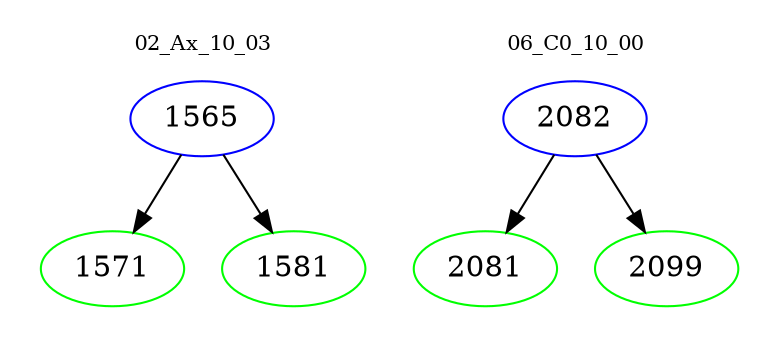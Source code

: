 digraph{
subgraph cluster_0 {
color = white
label = "02_Ax_10_03";
fontsize=10;
T0_1565 [label="1565", color="blue"]
T0_1565 -> T0_1571 [color="black"]
T0_1571 [label="1571", color="green"]
T0_1565 -> T0_1581 [color="black"]
T0_1581 [label="1581", color="green"]
}
subgraph cluster_1 {
color = white
label = "06_C0_10_00";
fontsize=10;
T1_2082 [label="2082", color="blue"]
T1_2082 -> T1_2081 [color="black"]
T1_2081 [label="2081", color="green"]
T1_2082 -> T1_2099 [color="black"]
T1_2099 [label="2099", color="green"]
}
}
